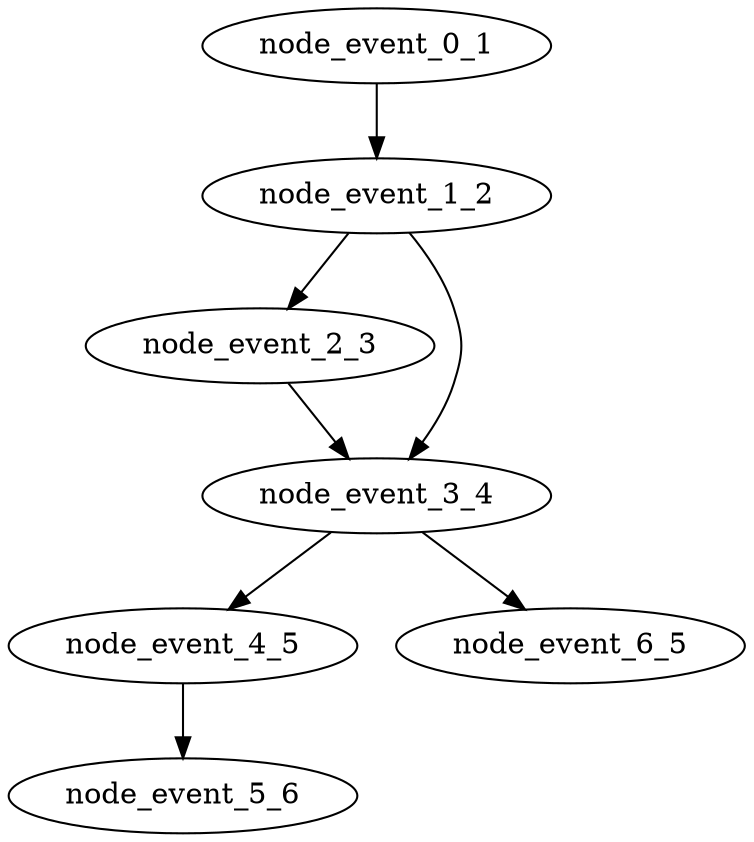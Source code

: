 digraph {
    node_event_0_1 [EventIndex="0" EventType="DotQasm.Scheduling.GateEvent" Depth="1" Dependencies="0" Latency="00:00:00.0010000" Priority="0.010000000000000002"];
    node_event_1_2 [EventIndex="1" EventType="DotQasm.Scheduling.ControlledGateEvent" Depth="2" Dependencies="1" Latency="00:00:00.0020000" Priority="0.009000000000000001"];
    node_event_2_3 [EventIndex="2" EventType="DotQasm.Scheduling.GateEvent" Depth="3" Dependencies="2" Latency="00:00:00.0010000" Priority="0.007"];
    node_event_3_4 [EventIndex="3" EventType="DotQasm.Scheduling.ControlledGateEvent" Depth="4" Dependencies="5" Latency="00:00:00.0020000" Priority="0.006"];
    node_event_4_5 [EventIndex="4" EventType="DotQasm.Scheduling.GateEvent" Depth="5" Dependencies="6" Latency="00:00:00.0010000" Priority="0.004"];
    node_event_5_6 [EventIndex="5" EventType="DotQasm.Scheduling.MeasurementEvent" Depth="6" Dependencies="7" Latency="00:00:00.0030000" Priority="0.003"];
    node_event_6_5 [EventIndex="6" EventType="DotQasm.Scheduling.MeasurementEvent" Depth="5" Dependencies="6" Latency="00:00:00.0030000" Priority="0.003"];
    node_event_0_1 -> node_event_1_2;
    node_event_1_2 -> node_event_2_3;
    node_event_1_2 -> node_event_3_4;
    node_event_2_3 -> node_event_3_4;
    node_event_3_4 -> node_event_4_5;
    node_event_3_4 -> node_event_6_5;
    node_event_4_5 -> node_event_5_6;
}
